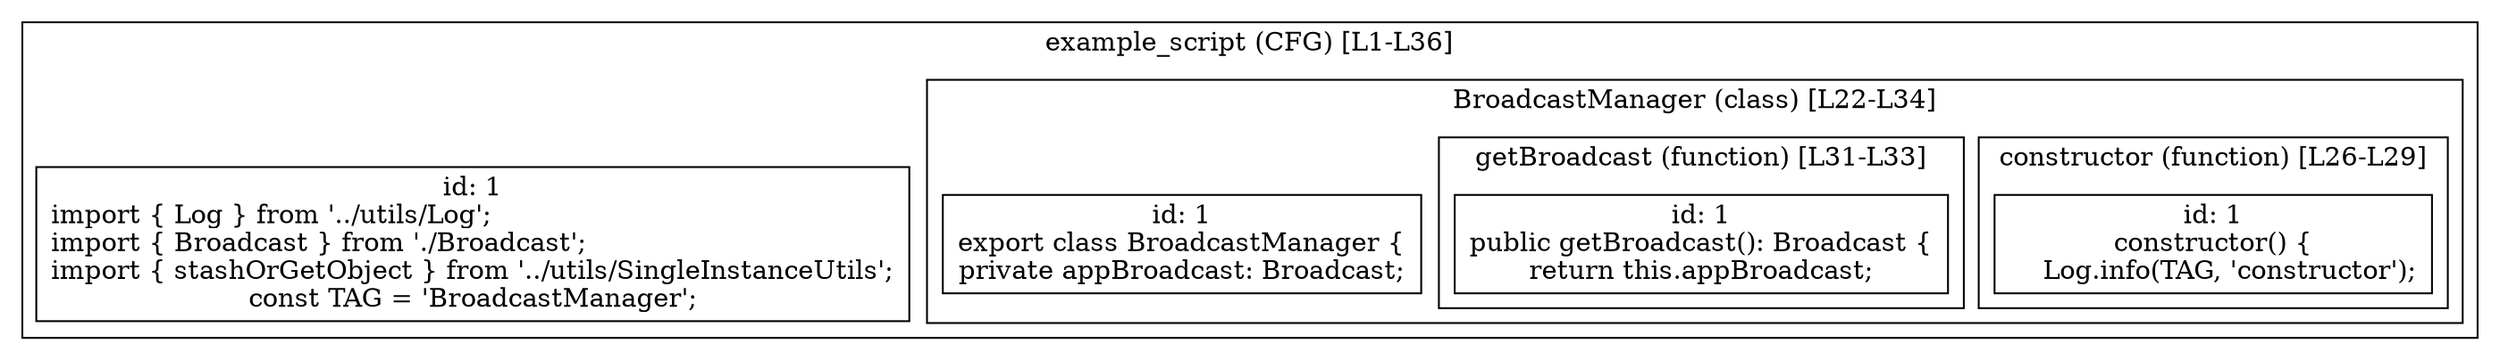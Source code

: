 digraph "43.ts" {
  subgraph "cluster_1" {
    label="example_script (CFG) [L1-L36]";
    node_1_1 [label="id: 1\nimport { Log } from '../utils/Log';\limport { Broadcast } from './Broadcast';\limport { stashOrGetObject } from '../utils/SingleInstanceUtils';
const TAG = 'BroadcastManager';", shape=box];
  subgraph "cluster_2" {
    label="BroadcastManager (class) [L22-L34]";
    node_2_1 [label="id: 1\nexport class BroadcastManager {
private appBroadcast: Broadcast;", shape=box];
  subgraph "cluster_3" {
    label="constructor (function) [L26-L29]";
    node_3_1 [label="id: 1\nconstructor() {
    Log.info(TAG, 'constructor');", shape=box];
  }
  subgraph "cluster_4" {
    label="getBroadcast (function) [L31-L33]";
    node_4_1 [label="id: 1\npublic getBroadcast(): Broadcast {
return this.appBroadcast;", shape=box];
  }
  }
  }
}
